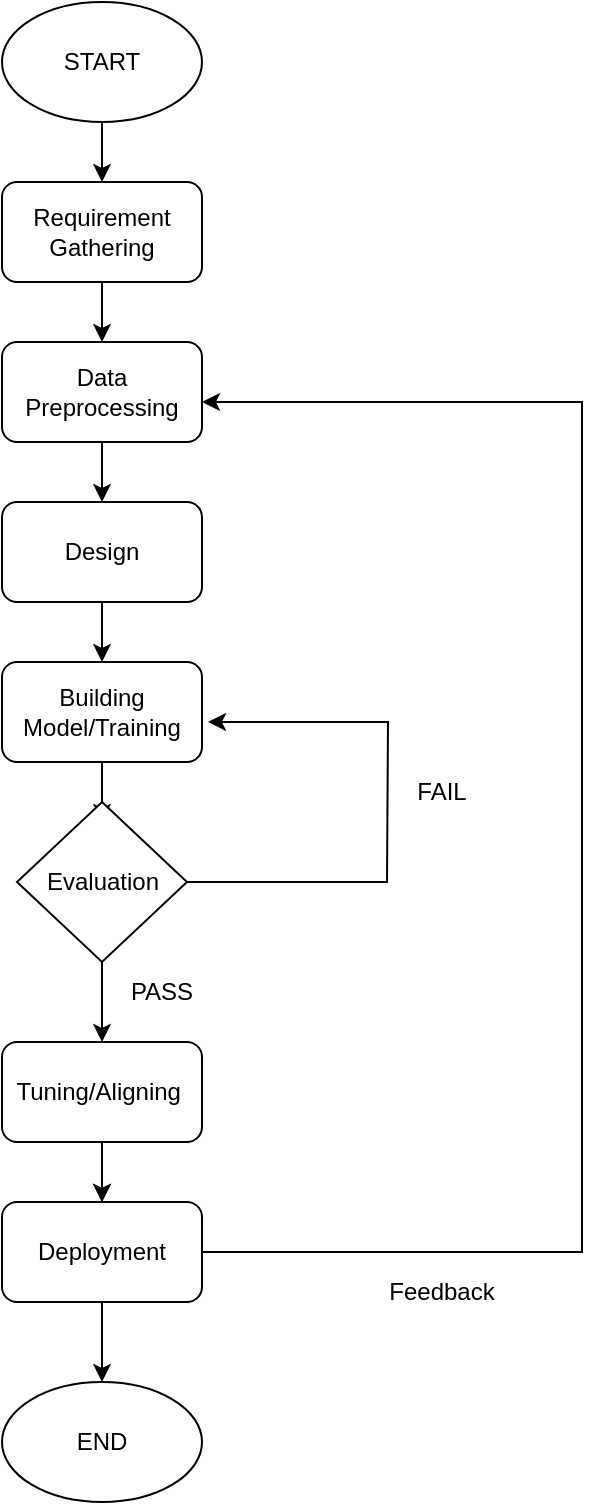 <mxfile version="27.0.9">
  <diagram name="Page-1" id="aqJNJ9nG85xbPecYfKtb">
    <mxGraphModel dx="1042" dy="626" grid="1" gridSize="10" guides="1" tooltips="1" connect="1" arrows="1" fold="1" page="1" pageScale="1" pageWidth="850" pageHeight="1100" math="0" shadow="0">
      <root>
        <mxCell id="0" />
        <mxCell id="1" parent="0" />
        <mxCell id="NIGqlr8HcEaY39odYYij-1" value="START" style="ellipse;whiteSpace=wrap;html=1;" vertex="1" parent="1">
          <mxGeometry x="290" y="40" width="100" height="60" as="geometry" />
        </mxCell>
        <mxCell id="NIGqlr8HcEaY39odYYij-2" value="Requirement Gathering" style="rounded=1;whiteSpace=wrap;html=1;" vertex="1" parent="1">
          <mxGeometry x="290" y="130" width="100" height="50" as="geometry" />
        </mxCell>
        <mxCell id="NIGqlr8HcEaY39odYYij-3" value="" style="endArrow=classic;html=1;rounded=0;exitX=0.5;exitY=1;exitDx=0;exitDy=0;entryX=0.5;entryY=0;entryDx=0;entryDy=0;" edge="1" parent="1" source="NIGqlr8HcEaY39odYYij-1" target="NIGqlr8HcEaY39odYYij-2">
          <mxGeometry width="50" height="50" relative="1" as="geometry">
            <mxPoint x="340" y="110" as="sourcePoint" />
            <mxPoint x="340" y="130" as="targetPoint" />
          </mxGeometry>
        </mxCell>
        <mxCell id="NIGqlr8HcEaY39odYYij-4" value="Data Preprocessing" style="rounded=1;whiteSpace=wrap;html=1;" vertex="1" parent="1">
          <mxGeometry x="290" y="210" width="100" height="50" as="geometry" />
        </mxCell>
        <mxCell id="NIGqlr8HcEaY39odYYij-5" value="" style="endArrow=classic;html=1;rounded=0;exitX=0.5;exitY=1;exitDx=0;exitDy=0;entryX=0.5;entryY=0;entryDx=0;entryDy=0;" edge="1" parent="1" target="NIGqlr8HcEaY39odYYij-4">
          <mxGeometry width="50" height="50" relative="1" as="geometry">
            <mxPoint x="340" y="180" as="sourcePoint" />
            <mxPoint x="340" y="210" as="targetPoint" />
          </mxGeometry>
        </mxCell>
        <mxCell id="NIGqlr8HcEaY39odYYij-11" value="Design" style="rounded=1;whiteSpace=wrap;html=1;" vertex="1" parent="1">
          <mxGeometry x="290" y="290" width="100" height="50" as="geometry" />
        </mxCell>
        <mxCell id="NIGqlr8HcEaY39odYYij-12" value="" style="endArrow=classic;html=1;rounded=0;exitX=0.5;exitY=1;exitDx=0;exitDy=0;entryX=0.5;entryY=0;entryDx=0;entryDy=0;" edge="1" parent="1" target="NIGqlr8HcEaY39odYYij-11">
          <mxGeometry width="50" height="50" relative="1" as="geometry">
            <mxPoint x="340" y="260" as="sourcePoint" />
            <mxPoint x="340" y="290" as="targetPoint" />
          </mxGeometry>
        </mxCell>
        <mxCell id="NIGqlr8HcEaY39odYYij-13" value="Building Model/Training" style="rounded=1;whiteSpace=wrap;html=1;" vertex="1" parent="1">
          <mxGeometry x="290" y="370" width="100" height="50" as="geometry" />
        </mxCell>
        <mxCell id="NIGqlr8HcEaY39odYYij-14" value="" style="endArrow=classic;html=1;rounded=0;exitX=0.5;exitY=1;exitDx=0;exitDy=0;entryX=0.5;entryY=0;entryDx=0;entryDy=0;" edge="1" parent="1" target="NIGqlr8HcEaY39odYYij-13">
          <mxGeometry width="50" height="50" relative="1" as="geometry">
            <mxPoint x="340" y="340" as="sourcePoint" />
            <mxPoint x="340" y="370" as="targetPoint" />
          </mxGeometry>
        </mxCell>
        <mxCell id="NIGqlr8HcEaY39odYYij-16" value="" style="endArrow=classic;html=1;rounded=0;exitX=0.5;exitY=1;exitDx=0;exitDy=0;entryX=0.5;entryY=0;entryDx=0;entryDy=0;" edge="1" parent="1">
          <mxGeometry width="50" height="50" relative="1" as="geometry">
            <mxPoint x="340" y="420" as="sourcePoint" />
            <mxPoint x="340" y="450" as="targetPoint" />
          </mxGeometry>
        </mxCell>
        <mxCell id="NIGqlr8HcEaY39odYYij-22" value="" style="edgeStyle=orthogonalEdgeStyle;rounded=0;orthogonalLoop=1;jettySize=auto;html=1;" edge="1" parent="1" source="NIGqlr8HcEaY39odYYij-17" target="NIGqlr8HcEaY39odYYij-19">
          <mxGeometry relative="1" as="geometry" />
        </mxCell>
        <mxCell id="NIGqlr8HcEaY39odYYij-17" value="Tuning/Aligning&amp;nbsp;" style="rounded=1;whiteSpace=wrap;html=1;" vertex="1" parent="1">
          <mxGeometry x="290" y="560" width="100" height="50" as="geometry" />
        </mxCell>
        <mxCell id="NIGqlr8HcEaY39odYYij-18" value="" style="endArrow=classic;html=1;rounded=0;exitX=0.5;exitY=1;exitDx=0;exitDy=0;entryX=0.5;entryY=0;entryDx=0;entryDy=0;" edge="1" parent="1" target="NIGqlr8HcEaY39odYYij-17">
          <mxGeometry width="50" height="50" relative="1" as="geometry">
            <mxPoint x="340" y="500" as="sourcePoint" />
            <mxPoint x="340" y="530" as="targetPoint" />
          </mxGeometry>
        </mxCell>
        <mxCell id="NIGqlr8HcEaY39odYYij-19" value="Deployment" style="rounded=1;whiteSpace=wrap;html=1;" vertex="1" parent="1">
          <mxGeometry x="290" y="640" width="100" height="50" as="geometry" />
        </mxCell>
        <mxCell id="NIGqlr8HcEaY39odYYij-20" value="" style="endArrow=classic;html=1;rounded=0;entryX=0.5;entryY=0;entryDx=0;entryDy=0;" edge="1" parent="1" target="NIGqlr8HcEaY39odYYij-19">
          <mxGeometry width="50" height="50" relative="1" as="geometry">
            <mxPoint x="340" y="610" as="sourcePoint" />
            <mxPoint x="340" y="610" as="targetPoint" />
          </mxGeometry>
        </mxCell>
        <mxCell id="NIGqlr8HcEaY39odYYij-21" value="Evaluation" style="rhombus;whiteSpace=wrap;html=1;" vertex="1" parent="1">
          <mxGeometry x="297.5" y="440" width="85" height="80" as="geometry" />
        </mxCell>
        <mxCell id="NIGqlr8HcEaY39odYYij-26" value="" style="endArrow=classic;html=1;rounded=0;" edge="1" parent="1">
          <mxGeometry width="50" height="50" relative="1" as="geometry">
            <mxPoint x="382.5" y="480" as="sourcePoint" />
            <mxPoint x="393" y="400" as="targetPoint" />
            <Array as="points">
              <mxPoint x="482.5" y="480" />
              <mxPoint x="483" y="400" />
            </Array>
          </mxGeometry>
        </mxCell>
        <mxCell id="NIGqlr8HcEaY39odYYij-27" value="FAIL" style="text;strokeColor=none;align=center;fillColor=none;html=1;verticalAlign=middle;whiteSpace=wrap;rounded=0;" vertex="1" parent="1">
          <mxGeometry x="480" y="420" width="60" height="30" as="geometry" />
        </mxCell>
        <mxCell id="NIGqlr8HcEaY39odYYij-30" value="PASS" style="text;strokeColor=none;align=center;fillColor=none;html=1;verticalAlign=middle;whiteSpace=wrap;rounded=0;" vertex="1" parent="1">
          <mxGeometry x="340" y="520" width="60" height="30" as="geometry" />
        </mxCell>
        <mxCell id="NIGqlr8HcEaY39odYYij-31" value="" style="endArrow=classic;html=1;rounded=0;exitX=1;exitY=0.5;exitDx=0;exitDy=0;" edge="1" parent="1" source="NIGqlr8HcEaY39odYYij-19">
          <mxGeometry width="50" height="50" relative="1" as="geometry">
            <mxPoint x="400" y="670" as="sourcePoint" />
            <mxPoint x="390" y="240" as="targetPoint" />
            <Array as="points">
              <mxPoint x="580" y="665" />
              <mxPoint x="580" y="240" />
            </Array>
          </mxGeometry>
        </mxCell>
        <mxCell id="NIGqlr8HcEaY39odYYij-32" value="Feedback" style="text;strokeColor=none;align=center;fillColor=none;html=1;verticalAlign=middle;whiteSpace=wrap;rounded=0;" vertex="1" parent="1">
          <mxGeometry x="480" y="670" width="60" height="30" as="geometry" />
        </mxCell>
        <mxCell id="NIGqlr8HcEaY39odYYij-34" value="END" style="ellipse;whiteSpace=wrap;html=1;" vertex="1" parent="1">
          <mxGeometry x="290" y="730" width="100" height="60" as="geometry" />
        </mxCell>
        <mxCell id="NIGqlr8HcEaY39odYYij-35" value="" style="endArrow=classic;html=1;rounded=0;" edge="1" parent="1">
          <mxGeometry width="50" height="50" relative="1" as="geometry">
            <mxPoint x="340" y="690" as="sourcePoint" />
            <mxPoint x="340" y="730" as="targetPoint" />
          </mxGeometry>
        </mxCell>
      </root>
    </mxGraphModel>
  </diagram>
</mxfile>
